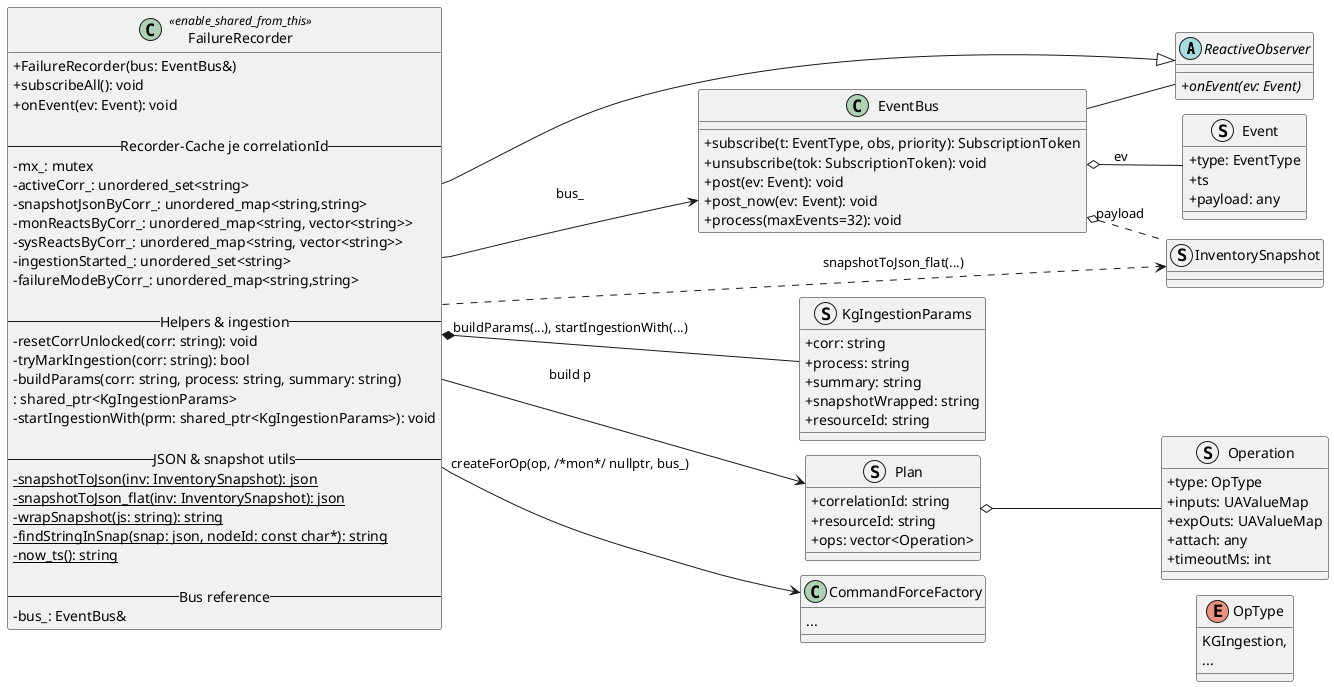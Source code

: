 @startuml FailureRecorder
' ReactionManager – Focused class diagram (only directly related types & key deps)
skinparam shadowing false
skinparam classAttributeIconSize 0
' Füge das direkt ganz oben ein:
'skinparam dpi 300                      
' für PNG-Export (ignoriert bei SVG)
skinparam defaultFontName Arial
'skinparam defaultFontSize 16           
' größerer Font = bessere Lesbarkeit
skinparam nodesep 15                  
' Knotenabstand
skinparam ranksep 15                  
' Zeilenabstand
'scale 1.6                              
' zusätzliche Skalierung
'hide empty members
left to right direction
'top to bottom direction

' ---- Observer base ----
abstract ReactiveObserver {
  {abstract} +onEvent(ev: Event)
}

' ---- Event system (minimal view) ----
struct Event {
  +type: EventType
  +ts
  +payload: any
}
class EventBus {
  +subscribe(t: EventType, obs, priority): SubscriptionToken
  +unsubscribe(tok: SubscriptionToken): void
  +post(ev: Event): void
  +post_now(ev: Event): void
  +process(maxEvents=32): void
}

' ---- Runtime data used by FailureRecorder ----
struct InventorySnapshot
struct KgIngestionParams {
  +corr: string
  +process: string
  +summary: string
  +snapshotWrapped: string
  +resourceId: string
}

' ---- Plan / Operation (structs) ----
struct Plan {
  +correlationId: string
  +resourceId: string
  +ops: vector<Operation>
}

together {
struct Operation {
  +type: OpType
  +inputs: UAValueMap
  +expOuts: UAValueMap
  +attach: any
  +timeoutMs: int
}
enum OpType { 
    KGIngestion,
    ...
    }
}
' ---- Command layer ----
class CommandForceFactory {
    ...
}

' ---- FailureRecorder ----
class FailureRecorder <<enable_shared_from_this>> {
  +FailureRecorder(bus: EventBus&)
  +subscribeAll(): void
  +onEvent(ev: Event): void

  -- Recorder-Cache je correlationId --
  -mx_: mutex
  -activeCorr_: unordered_set<string>
  -snapshotJsonByCorr_: unordered_map<string,string>
  -monReactsByCorr_: unordered_map<string, vector<string>>
  -sysReactsByCorr_: unordered_map<string, vector<string>>
  -ingestionStarted_: unordered_set<string>
  -failureModeByCorr_: unordered_map<string,string>

  -- Helpers & ingestion --
  -resetCorrUnlocked(corr: string): void
  -tryMarkIngestion(corr: string): bool
  -buildParams(corr: string, process: string, summary: string)
     : shared_ptr<KgIngestionParams>
  -startIngestionWith(prm: shared_ptr<KgIngestionParams>): void

  -- JSON & snapshot utils --
  {static} -snapshotToJson(inv: InventorySnapshot): json
  {static} -snapshotToJson_flat(inv: InventorySnapshot): json
  {static} -wrapSnapshot(js: string): string
  {static} -findStringInSnap(snap: json, nodeId: const char*): string
  {static} -now_ts(): string

  -- Bus reference --
  -bus_: EventBus&
}

' ---- Key relations ----
FailureRecorder --|> ReactiveObserver
EventBus -- ReactiveObserver
FailureRecorder --> EventBus : bus_
EventBus o-- Event : ev
EventBus o.. InventorySnapshot : payload

' Use of inventory & params
FailureRecorder ..> InventorySnapshot : snapshotToJson_flat(...)
FailureRecorder *-- KgIngestionParams : buildParams(...), startIngestionWith(...)

' Plan building inside startIngestionWith(...)
FailureRecorder --> Plan : build p
Plan o-- Operation

' Factory & command execution
FailureRecorder --> CommandForceFactory : createForOp(op, /*mon*/ nullptr, bus_)

@enduml